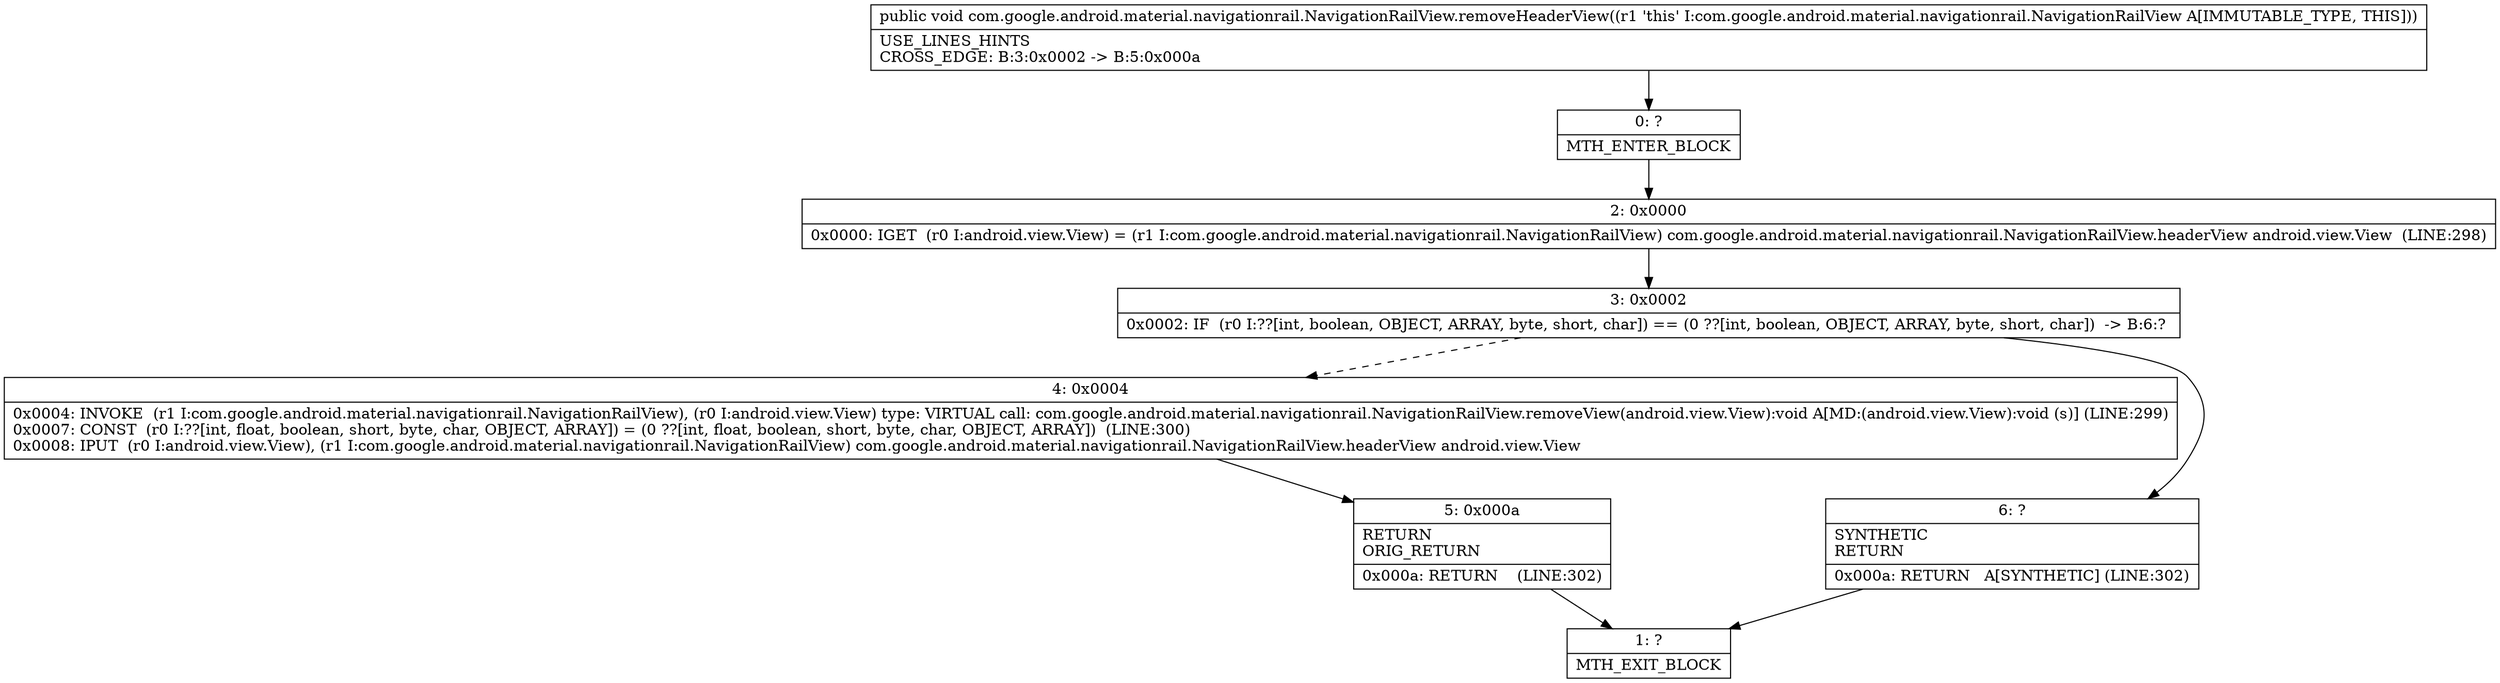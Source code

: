 digraph "CFG forcom.google.android.material.navigationrail.NavigationRailView.removeHeaderView()V" {
Node_0 [shape=record,label="{0\:\ ?|MTH_ENTER_BLOCK\l}"];
Node_2 [shape=record,label="{2\:\ 0x0000|0x0000: IGET  (r0 I:android.view.View) = (r1 I:com.google.android.material.navigationrail.NavigationRailView) com.google.android.material.navigationrail.NavigationRailView.headerView android.view.View  (LINE:298)\l}"];
Node_3 [shape=record,label="{3\:\ 0x0002|0x0002: IF  (r0 I:??[int, boolean, OBJECT, ARRAY, byte, short, char]) == (0 ??[int, boolean, OBJECT, ARRAY, byte, short, char])  \-\> B:6:? \l}"];
Node_4 [shape=record,label="{4\:\ 0x0004|0x0004: INVOKE  (r1 I:com.google.android.material.navigationrail.NavigationRailView), (r0 I:android.view.View) type: VIRTUAL call: com.google.android.material.navigationrail.NavigationRailView.removeView(android.view.View):void A[MD:(android.view.View):void (s)] (LINE:299)\l0x0007: CONST  (r0 I:??[int, float, boolean, short, byte, char, OBJECT, ARRAY]) = (0 ??[int, float, boolean, short, byte, char, OBJECT, ARRAY])  (LINE:300)\l0x0008: IPUT  (r0 I:android.view.View), (r1 I:com.google.android.material.navigationrail.NavigationRailView) com.google.android.material.navigationrail.NavigationRailView.headerView android.view.View \l}"];
Node_5 [shape=record,label="{5\:\ 0x000a|RETURN\lORIG_RETURN\l|0x000a: RETURN    (LINE:302)\l}"];
Node_1 [shape=record,label="{1\:\ ?|MTH_EXIT_BLOCK\l}"];
Node_6 [shape=record,label="{6\:\ ?|SYNTHETIC\lRETURN\l|0x000a: RETURN   A[SYNTHETIC] (LINE:302)\l}"];
MethodNode[shape=record,label="{public void com.google.android.material.navigationrail.NavigationRailView.removeHeaderView((r1 'this' I:com.google.android.material.navigationrail.NavigationRailView A[IMMUTABLE_TYPE, THIS]))  | USE_LINES_HINTS\lCROSS_EDGE: B:3:0x0002 \-\> B:5:0x000a\l}"];
MethodNode -> Node_0;Node_0 -> Node_2;
Node_2 -> Node_3;
Node_3 -> Node_4[style=dashed];
Node_3 -> Node_6;
Node_4 -> Node_5;
Node_5 -> Node_1;
Node_6 -> Node_1;
}

